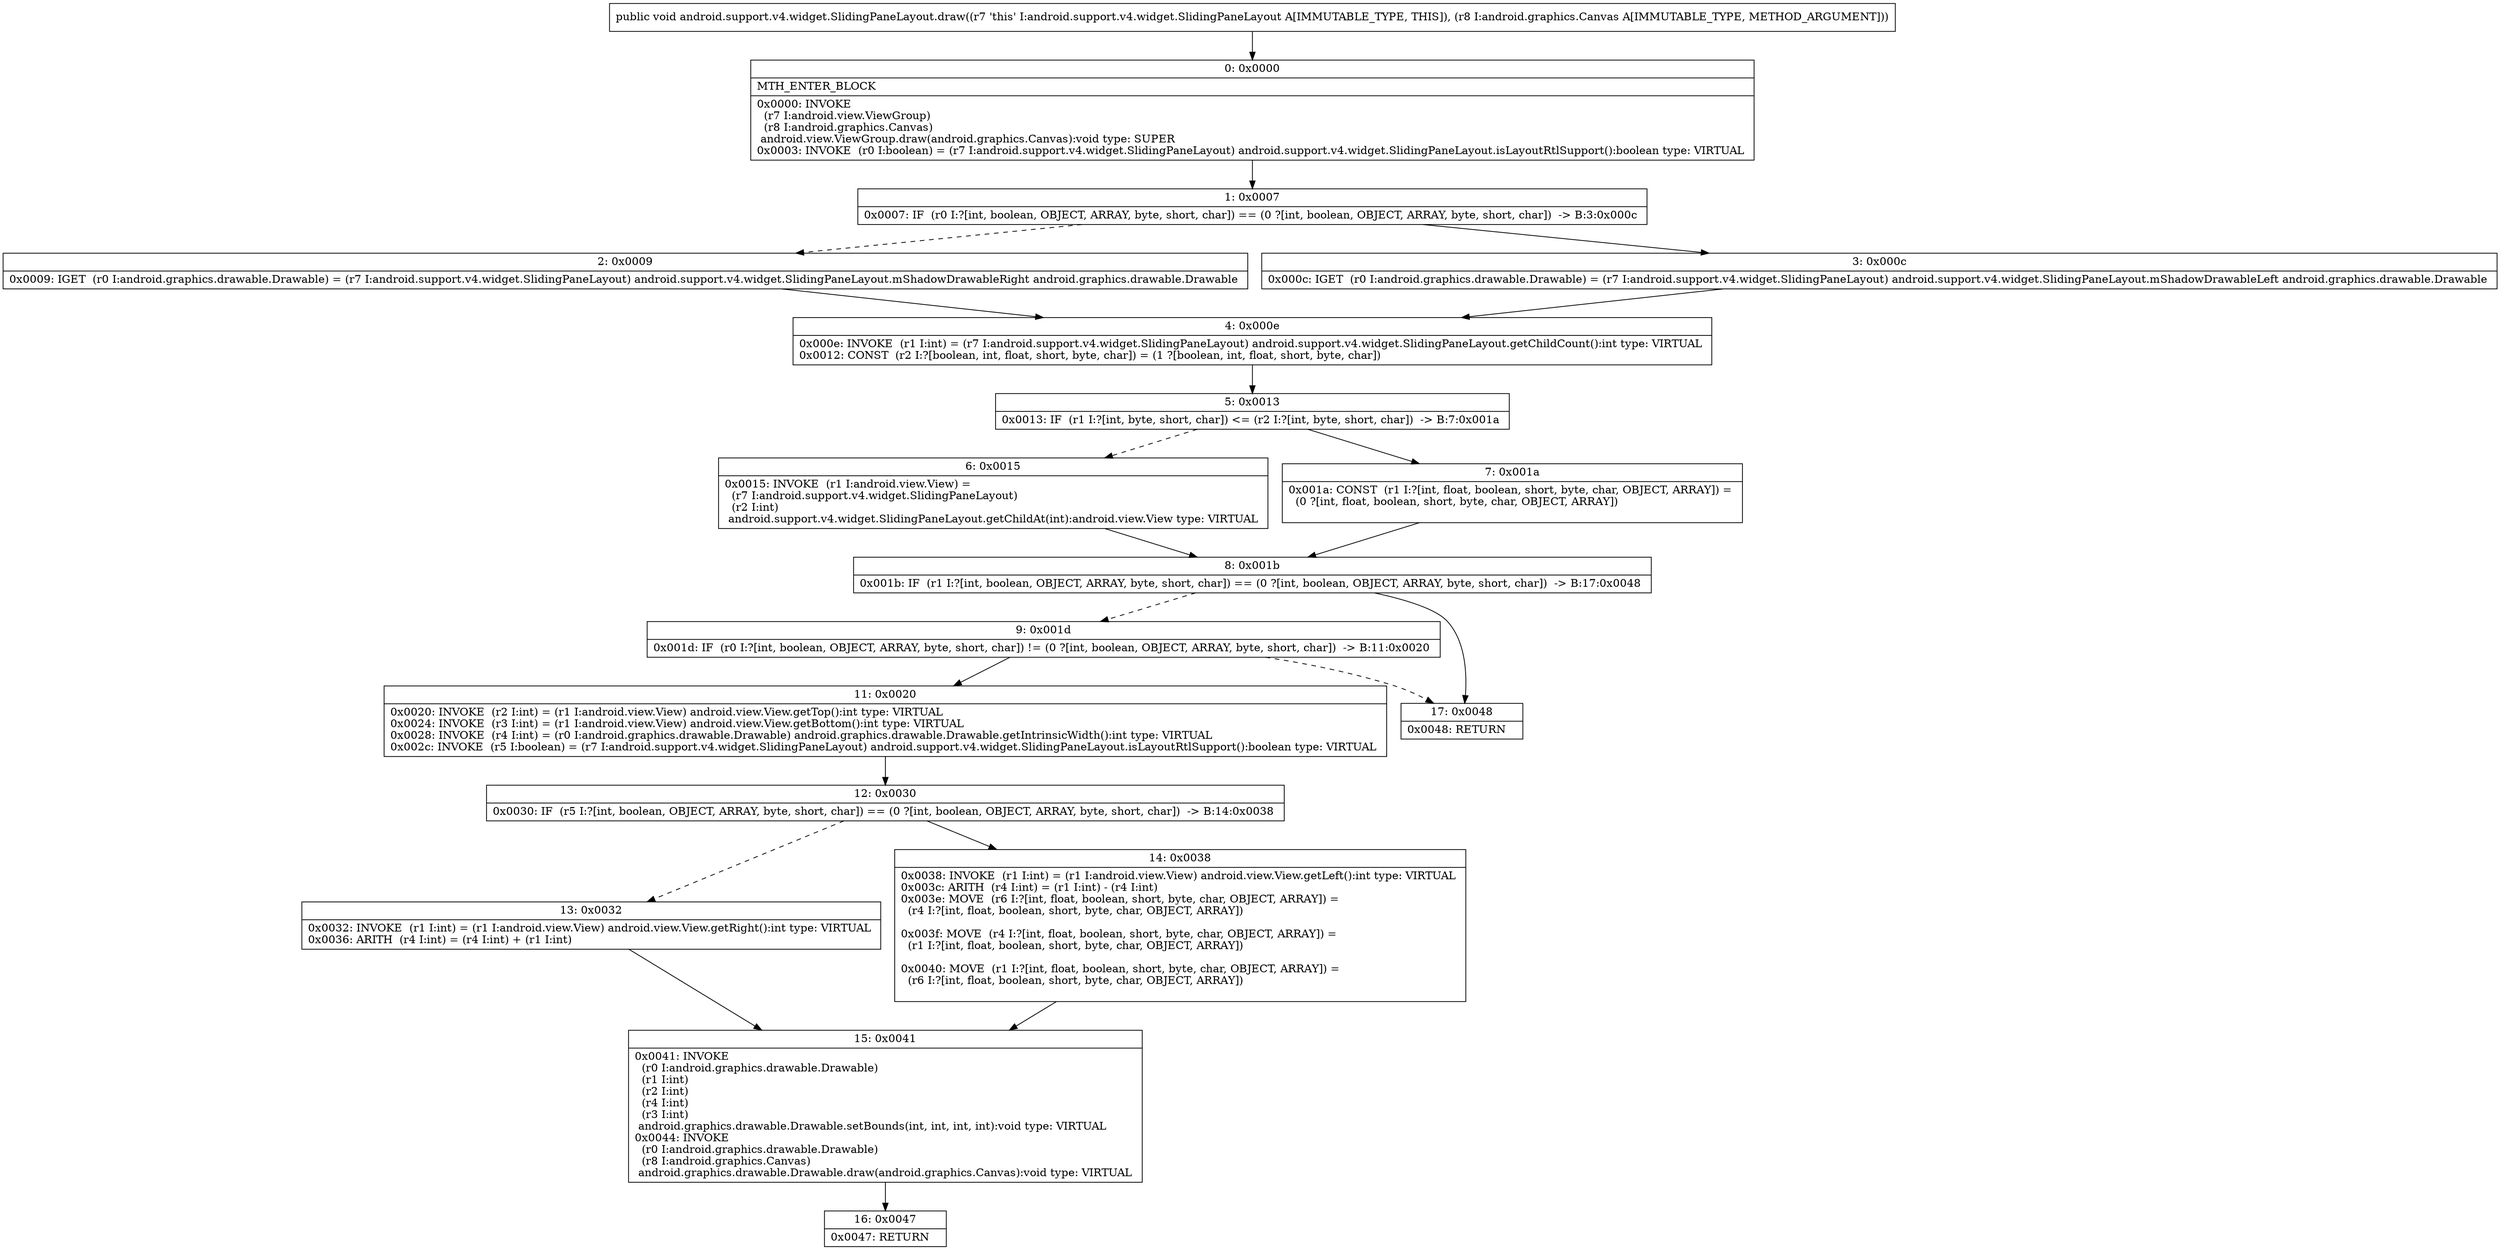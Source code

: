 digraph "CFG forandroid.support.v4.widget.SlidingPaneLayout.draw(Landroid\/graphics\/Canvas;)V" {
Node_0 [shape=record,label="{0\:\ 0x0000|MTH_ENTER_BLOCK\l|0x0000: INVOKE  \l  (r7 I:android.view.ViewGroup)\l  (r8 I:android.graphics.Canvas)\l android.view.ViewGroup.draw(android.graphics.Canvas):void type: SUPER \l0x0003: INVOKE  (r0 I:boolean) = (r7 I:android.support.v4.widget.SlidingPaneLayout) android.support.v4.widget.SlidingPaneLayout.isLayoutRtlSupport():boolean type: VIRTUAL \l}"];
Node_1 [shape=record,label="{1\:\ 0x0007|0x0007: IF  (r0 I:?[int, boolean, OBJECT, ARRAY, byte, short, char]) == (0 ?[int, boolean, OBJECT, ARRAY, byte, short, char])  \-\> B:3:0x000c \l}"];
Node_2 [shape=record,label="{2\:\ 0x0009|0x0009: IGET  (r0 I:android.graphics.drawable.Drawable) = (r7 I:android.support.v4.widget.SlidingPaneLayout) android.support.v4.widget.SlidingPaneLayout.mShadowDrawableRight android.graphics.drawable.Drawable \l}"];
Node_3 [shape=record,label="{3\:\ 0x000c|0x000c: IGET  (r0 I:android.graphics.drawable.Drawable) = (r7 I:android.support.v4.widget.SlidingPaneLayout) android.support.v4.widget.SlidingPaneLayout.mShadowDrawableLeft android.graphics.drawable.Drawable \l}"];
Node_4 [shape=record,label="{4\:\ 0x000e|0x000e: INVOKE  (r1 I:int) = (r7 I:android.support.v4.widget.SlidingPaneLayout) android.support.v4.widget.SlidingPaneLayout.getChildCount():int type: VIRTUAL \l0x0012: CONST  (r2 I:?[boolean, int, float, short, byte, char]) = (1 ?[boolean, int, float, short, byte, char]) \l}"];
Node_5 [shape=record,label="{5\:\ 0x0013|0x0013: IF  (r1 I:?[int, byte, short, char]) \<= (r2 I:?[int, byte, short, char])  \-\> B:7:0x001a \l}"];
Node_6 [shape=record,label="{6\:\ 0x0015|0x0015: INVOKE  (r1 I:android.view.View) = \l  (r7 I:android.support.v4.widget.SlidingPaneLayout)\l  (r2 I:int)\l android.support.v4.widget.SlidingPaneLayout.getChildAt(int):android.view.View type: VIRTUAL \l}"];
Node_7 [shape=record,label="{7\:\ 0x001a|0x001a: CONST  (r1 I:?[int, float, boolean, short, byte, char, OBJECT, ARRAY]) = \l  (0 ?[int, float, boolean, short, byte, char, OBJECT, ARRAY])\l \l}"];
Node_8 [shape=record,label="{8\:\ 0x001b|0x001b: IF  (r1 I:?[int, boolean, OBJECT, ARRAY, byte, short, char]) == (0 ?[int, boolean, OBJECT, ARRAY, byte, short, char])  \-\> B:17:0x0048 \l}"];
Node_9 [shape=record,label="{9\:\ 0x001d|0x001d: IF  (r0 I:?[int, boolean, OBJECT, ARRAY, byte, short, char]) != (0 ?[int, boolean, OBJECT, ARRAY, byte, short, char])  \-\> B:11:0x0020 \l}"];
Node_11 [shape=record,label="{11\:\ 0x0020|0x0020: INVOKE  (r2 I:int) = (r1 I:android.view.View) android.view.View.getTop():int type: VIRTUAL \l0x0024: INVOKE  (r3 I:int) = (r1 I:android.view.View) android.view.View.getBottom():int type: VIRTUAL \l0x0028: INVOKE  (r4 I:int) = (r0 I:android.graphics.drawable.Drawable) android.graphics.drawable.Drawable.getIntrinsicWidth():int type: VIRTUAL \l0x002c: INVOKE  (r5 I:boolean) = (r7 I:android.support.v4.widget.SlidingPaneLayout) android.support.v4.widget.SlidingPaneLayout.isLayoutRtlSupport():boolean type: VIRTUAL \l}"];
Node_12 [shape=record,label="{12\:\ 0x0030|0x0030: IF  (r5 I:?[int, boolean, OBJECT, ARRAY, byte, short, char]) == (0 ?[int, boolean, OBJECT, ARRAY, byte, short, char])  \-\> B:14:0x0038 \l}"];
Node_13 [shape=record,label="{13\:\ 0x0032|0x0032: INVOKE  (r1 I:int) = (r1 I:android.view.View) android.view.View.getRight():int type: VIRTUAL \l0x0036: ARITH  (r4 I:int) = (r4 I:int) + (r1 I:int) \l}"];
Node_14 [shape=record,label="{14\:\ 0x0038|0x0038: INVOKE  (r1 I:int) = (r1 I:android.view.View) android.view.View.getLeft():int type: VIRTUAL \l0x003c: ARITH  (r4 I:int) = (r1 I:int) \- (r4 I:int) \l0x003e: MOVE  (r6 I:?[int, float, boolean, short, byte, char, OBJECT, ARRAY]) = \l  (r4 I:?[int, float, boolean, short, byte, char, OBJECT, ARRAY])\l \l0x003f: MOVE  (r4 I:?[int, float, boolean, short, byte, char, OBJECT, ARRAY]) = \l  (r1 I:?[int, float, boolean, short, byte, char, OBJECT, ARRAY])\l \l0x0040: MOVE  (r1 I:?[int, float, boolean, short, byte, char, OBJECT, ARRAY]) = \l  (r6 I:?[int, float, boolean, short, byte, char, OBJECT, ARRAY])\l \l}"];
Node_15 [shape=record,label="{15\:\ 0x0041|0x0041: INVOKE  \l  (r0 I:android.graphics.drawable.Drawable)\l  (r1 I:int)\l  (r2 I:int)\l  (r4 I:int)\l  (r3 I:int)\l android.graphics.drawable.Drawable.setBounds(int, int, int, int):void type: VIRTUAL \l0x0044: INVOKE  \l  (r0 I:android.graphics.drawable.Drawable)\l  (r8 I:android.graphics.Canvas)\l android.graphics.drawable.Drawable.draw(android.graphics.Canvas):void type: VIRTUAL \l}"];
Node_16 [shape=record,label="{16\:\ 0x0047|0x0047: RETURN   \l}"];
Node_17 [shape=record,label="{17\:\ 0x0048|0x0048: RETURN   \l}"];
MethodNode[shape=record,label="{public void android.support.v4.widget.SlidingPaneLayout.draw((r7 'this' I:android.support.v4.widget.SlidingPaneLayout A[IMMUTABLE_TYPE, THIS]), (r8 I:android.graphics.Canvas A[IMMUTABLE_TYPE, METHOD_ARGUMENT])) }"];
MethodNode -> Node_0;
Node_0 -> Node_1;
Node_1 -> Node_2[style=dashed];
Node_1 -> Node_3;
Node_2 -> Node_4;
Node_3 -> Node_4;
Node_4 -> Node_5;
Node_5 -> Node_6[style=dashed];
Node_5 -> Node_7;
Node_6 -> Node_8;
Node_7 -> Node_8;
Node_8 -> Node_9[style=dashed];
Node_8 -> Node_17;
Node_9 -> Node_11;
Node_9 -> Node_17[style=dashed];
Node_11 -> Node_12;
Node_12 -> Node_13[style=dashed];
Node_12 -> Node_14;
Node_13 -> Node_15;
Node_14 -> Node_15;
Node_15 -> Node_16;
}

